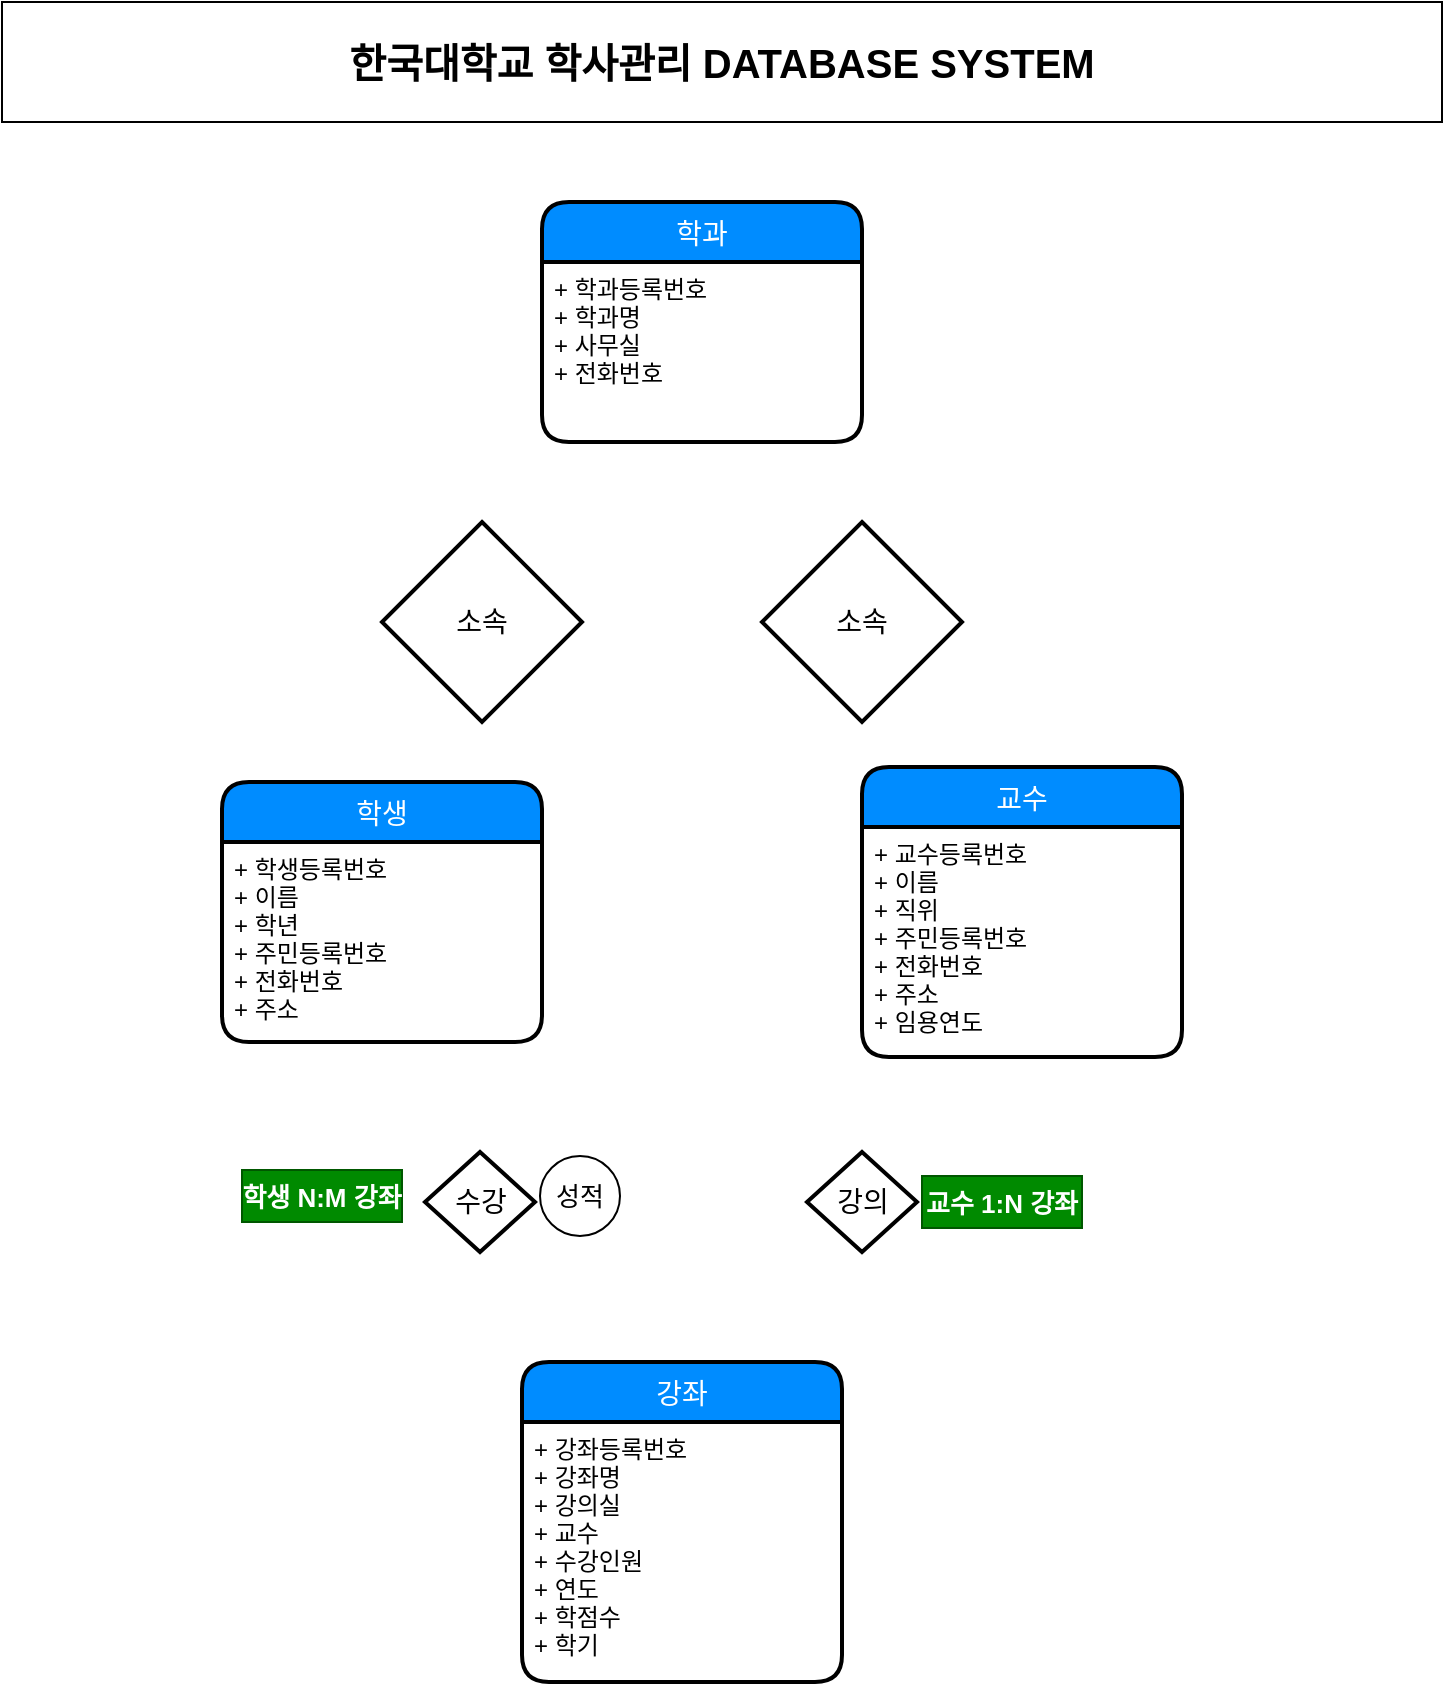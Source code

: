 <mxfile version="12.2.4" pages="1"><diagram id="k3-eoSB4o8UPUt7kWsof" name="Page-1"><mxGraphModel dx="873" dy="610" grid="1" gridSize="10" guides="1" tooltips="1" connect="1" arrows="1" fold="1" page="1" pageScale="1" pageWidth="827" pageHeight="1169" math="0" shadow="0"><root><mxCell id="0"/><mxCell id="1" parent="0"/><mxCell id="2" value="&lt;b&gt;&lt;font style=&quot;font-size: 20px&quot;&gt;한국대학교 학사관리 DATABASE SYSTEM&lt;/font&gt;&lt;/b&gt;" style="rounded=0;whiteSpace=wrap;html=1;" parent="1" vertex="1"><mxGeometry x="40" y="40" width="720" height="60" as="geometry"/></mxCell><mxCell id="3" value="학생" style="swimlane;childLayout=stackLayout;horizontal=1;startSize=30;horizontalStack=0;fillColor=#008cff;fontColor=#FFFFFF;rounded=1;fontSize=14;fontStyle=0;strokeWidth=2;resizeParent=0;resizeLast=1;shadow=0;dashed=0;align=center;" parent="1" vertex="1"><mxGeometry x="150" y="430" width="160" height="130" as="geometry"/></mxCell><mxCell id="4" value="+ 학생등록번호&#10;+ 이름&#10;+ 학년&#10;+ 주민등록번호&#10;+ 전화번호&#10;+ 주소" style="align=left;strokeColor=none;fillColor=none;spacingLeft=4;fontSize=12;verticalAlign=top;resizable=0;rotatable=0;part=1;" parent="3" vertex="1"><mxGeometry y="30" width="160" height="100" as="geometry"/></mxCell><mxCell id="5" value="교수" style="swimlane;childLayout=stackLayout;horizontal=1;startSize=30;horizontalStack=0;fillColor=#008cff;fontColor=#FFFFFF;rounded=1;fontSize=14;fontStyle=0;strokeWidth=2;resizeParent=0;resizeLast=1;shadow=0;dashed=0;align=center;" parent="1" vertex="1"><mxGeometry x="470" y="422.5" width="160" height="145" as="geometry"/></mxCell><mxCell id="6" value="+ 교수등록번호&#10;+ 이름&#10;+ 직위&#10;+ 주민등록번호&#10;+ 전화번호&#10;+ 주소&#10;+ 임용연도" style="align=left;strokeColor=none;fillColor=none;spacingLeft=4;fontSize=12;verticalAlign=top;resizable=0;rotatable=0;part=1;" parent="5" vertex="1"><mxGeometry y="30" width="160" height="115" as="geometry"/></mxCell><mxCell id="9" value="학과" style="swimlane;childLayout=stackLayout;horizontal=1;startSize=30;horizontalStack=0;fillColor=#008cff;fontColor=#FFFFFF;rounded=1;fontSize=14;fontStyle=0;strokeWidth=2;resizeParent=0;resizeLast=1;shadow=0;dashed=0;align=center;" parent="1" vertex="1"><mxGeometry x="310" y="140" width="160" height="120" as="geometry"/></mxCell><mxCell id="10" value="+ 학과등록번호&#10;+ 학과명&#10;+ 사무실&#10;+ 전화번호" style="align=left;strokeColor=none;fillColor=none;spacingLeft=4;fontSize=12;verticalAlign=top;resizable=0;rotatable=0;part=1;" parent="9" vertex="1"><mxGeometry y="30" width="160" height="90" as="geometry"/></mxCell><mxCell id="16" value="소속" style="shape=rhombus;strokeWidth=2;fontSize=17;perimeter=rhombusPerimeter;whiteSpace=wrap;html=1;align=center;fontSize=14;" parent="1" vertex="1"><mxGeometry x="230" y="300" width="100" height="100" as="geometry"/></mxCell><mxCell id="17" value="소속" style="shape=rhombus;strokeWidth=2;fontSize=17;perimeter=rhombusPerimeter;whiteSpace=wrap;html=1;align=center;fontSize=14;" parent="1" vertex="1"><mxGeometry x="420" y="300" width="100" height="100" as="geometry"/></mxCell><mxCell id="18" value="강좌" style="swimlane;childLayout=stackLayout;horizontal=1;startSize=30;horizontalStack=0;fillColor=#008cff;fontColor=#FFFFFF;rounded=1;fontSize=14;fontStyle=0;strokeWidth=2;resizeParent=0;resizeLast=1;shadow=0;dashed=0;align=center;" parent="1" vertex="1"><mxGeometry x="300" y="720" width="160" height="160" as="geometry"/></mxCell><mxCell id="19" value="+ 강좌등록번호&#10;+ 강좌명&#10;+ 강의실&#10;+ 교수&#10;+ 수강인원&#10;+ 연도&#10;+ 학점수&#10;+ 학기" style="align=left;strokeColor=none;fillColor=none;spacingLeft=4;fontSize=12;verticalAlign=top;resizable=0;rotatable=0;part=1;" parent="18" vertex="1"><mxGeometry y="30" width="160" height="130" as="geometry"/></mxCell><mxCell id="24" value="교수 1:N 강좌" style="text;align=center;fontStyle=1;verticalAlign=middle;spacingLeft=3;spacingRight=3;strokeColor=#005700;rotatable=0;points=[[0,0.5],[1,0.5]];portConstraint=eastwest;fontSize=13;fillColor=#008a00;fontColor=#ffffff;" parent="1" vertex="1"><mxGeometry x="500" y="627" width="80" height="26" as="geometry"/></mxCell><mxCell id="25" value="학생 N:M 강좌" style="text;align=center;fontStyle=1;verticalAlign=middle;spacingLeft=3;spacingRight=3;strokeColor=#005700;rotatable=0;points=[[0,0.5],[1,0.5]];portConstraint=eastwest;fontSize=13;fillColor=#008a00;fontColor=#ffffff;" parent="1" vertex="1"><mxGeometry x="160" y="624" width="80" height="26" as="geometry"/></mxCell><mxCell id="28" value="수강" style="shape=rhombus;strokeWidth=2;fontSize=17;perimeter=rhombusPerimeter;whiteSpace=wrap;html=1;align=center;fontSize=14;" parent="1" vertex="1"><mxGeometry x="251.5" y="615" width="55" height="50" as="geometry"/></mxCell><mxCell id="35" value="성적" style="ellipse;whiteSpace=wrap;html=1;aspect=fixed;fontSize=13;" parent="1" vertex="1"><mxGeometry x="309" y="617" width="40" height="40" as="geometry"/></mxCell><mxCell id="36" value="강의" style="shape=rhombus;strokeWidth=2;fontSize=17;perimeter=rhombusPerimeter;whiteSpace=wrap;html=1;align=center;fontSize=14;" parent="1" vertex="1"><mxGeometry x="442.5" y="615" width="55" height="50" as="geometry"/></mxCell></root></mxGraphModel></diagram></mxfile>